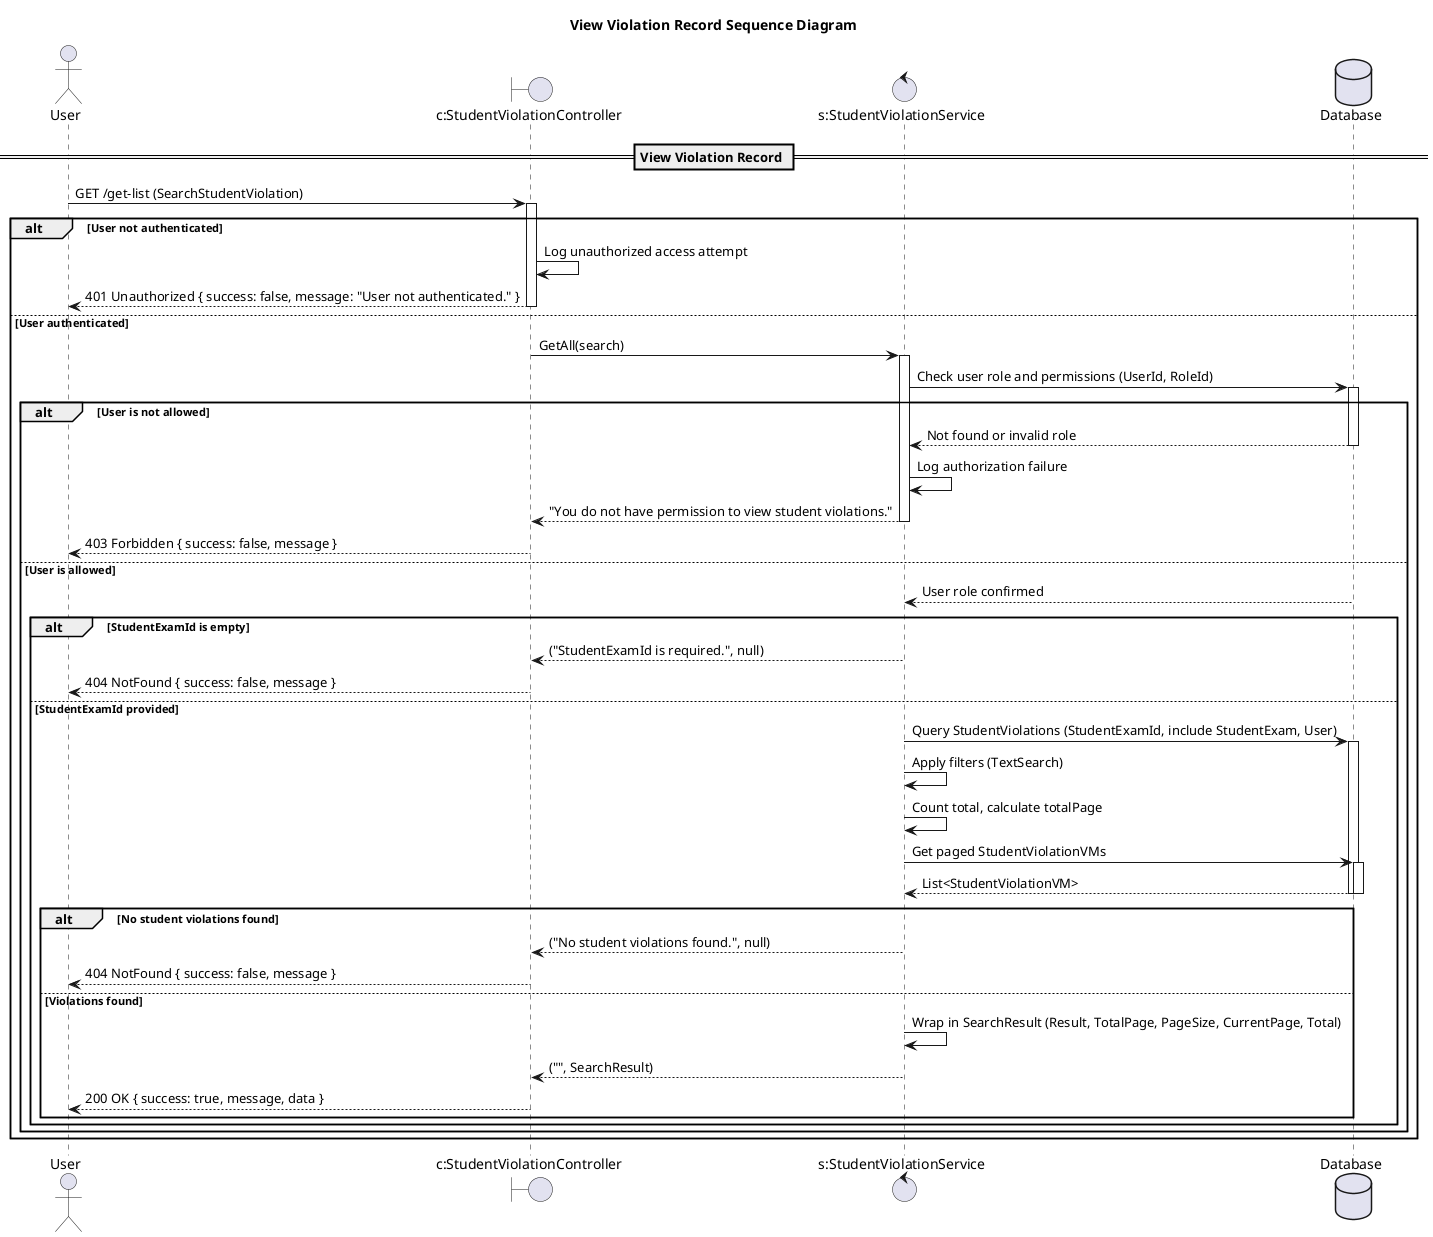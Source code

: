 @startuml

title View Violation Record Sequence Diagram

actor "User" as Client
boundary "c:StudentViolationController" as Controller
control "s:StudentViolationService" as Service
database "Database" as DB

== View Violation Record ==

Client -> Controller: GET /get-list (SearchStudentViolation)
activate Controller

alt User not authenticated
    Controller -> Controller: Log unauthorized access attempt
    Controller --> Client: 401 Unauthorized { success: false, message: "User not authenticated." }
    deactivate Controller
else User authenticated
    Controller -> Service: GetAll(search)
    activate Service

    Service -> DB: Check user role and permissions (UserId, RoleId)
    activate DB
    alt User is not allowed
        DB --> Service: Not found or invalid role
        deactivate DB
        Service -> Service: Log authorization failure
        Service --> Controller: "You do not have permission to view student violations."
        deactivate Service
        Controller --> Client: 403 Forbidden { success: false, message }
        deactivate Controller
    else User is allowed
        DB --> Service: User role confirmed
        deactivate DB

        alt StudentExamId is empty
            Service --> Controller: ("StudentExamId is required.", null)
            deactivate Service
            Controller --> Client: 404 NotFound { success: false, message }
            deactivate Controller
        else StudentExamId provided
            Service -> DB: Query StudentViolations (StudentExamId, include StudentExam, User)
            activate DB
            Service -> Service: Apply filters (TextSearch)
            Service -> Service: Count total, calculate totalPage
            Service -> DB: Get paged StudentViolationVMs
            activate DB
            DB --> Service: List<StudentViolationVM>
            deactivate DB
            alt No student violations found
                Service --> Controller: ("No student violations found.", null)
                deactivate Service
                Controller --> Client: 404 NotFound { success: false, message }
                deactivate Controller
            else Violations found
                Service -> Service: Wrap in SearchResult (Result, TotalPage, PageSize, CurrentPage, Total)
                Service --> Controller: ("", SearchResult)
                deactivate Service
                Controller --> Client: 200 OK { success: true, message, data }
                deactivate Controller
            end alt
        end alt
    end alt
end alt

@enduml 